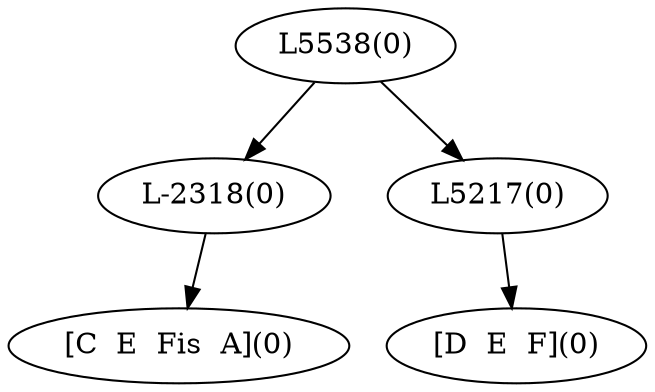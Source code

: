 digraph sample{
"L-2318(0)"->"[C  E  Fis  A](0)"
"L5217(0)"->"[D  E  F](0)"
"L5538(0)"->"L-2318(0)"
"L5538(0)"->"L5217(0)"
{rank = min; "L5538(0)"}
{rank = same; "L-2318(0)"; "L5217(0)";}
{rank = max; "[C  E  Fis  A](0)"; "[D  E  F](0)";}
}